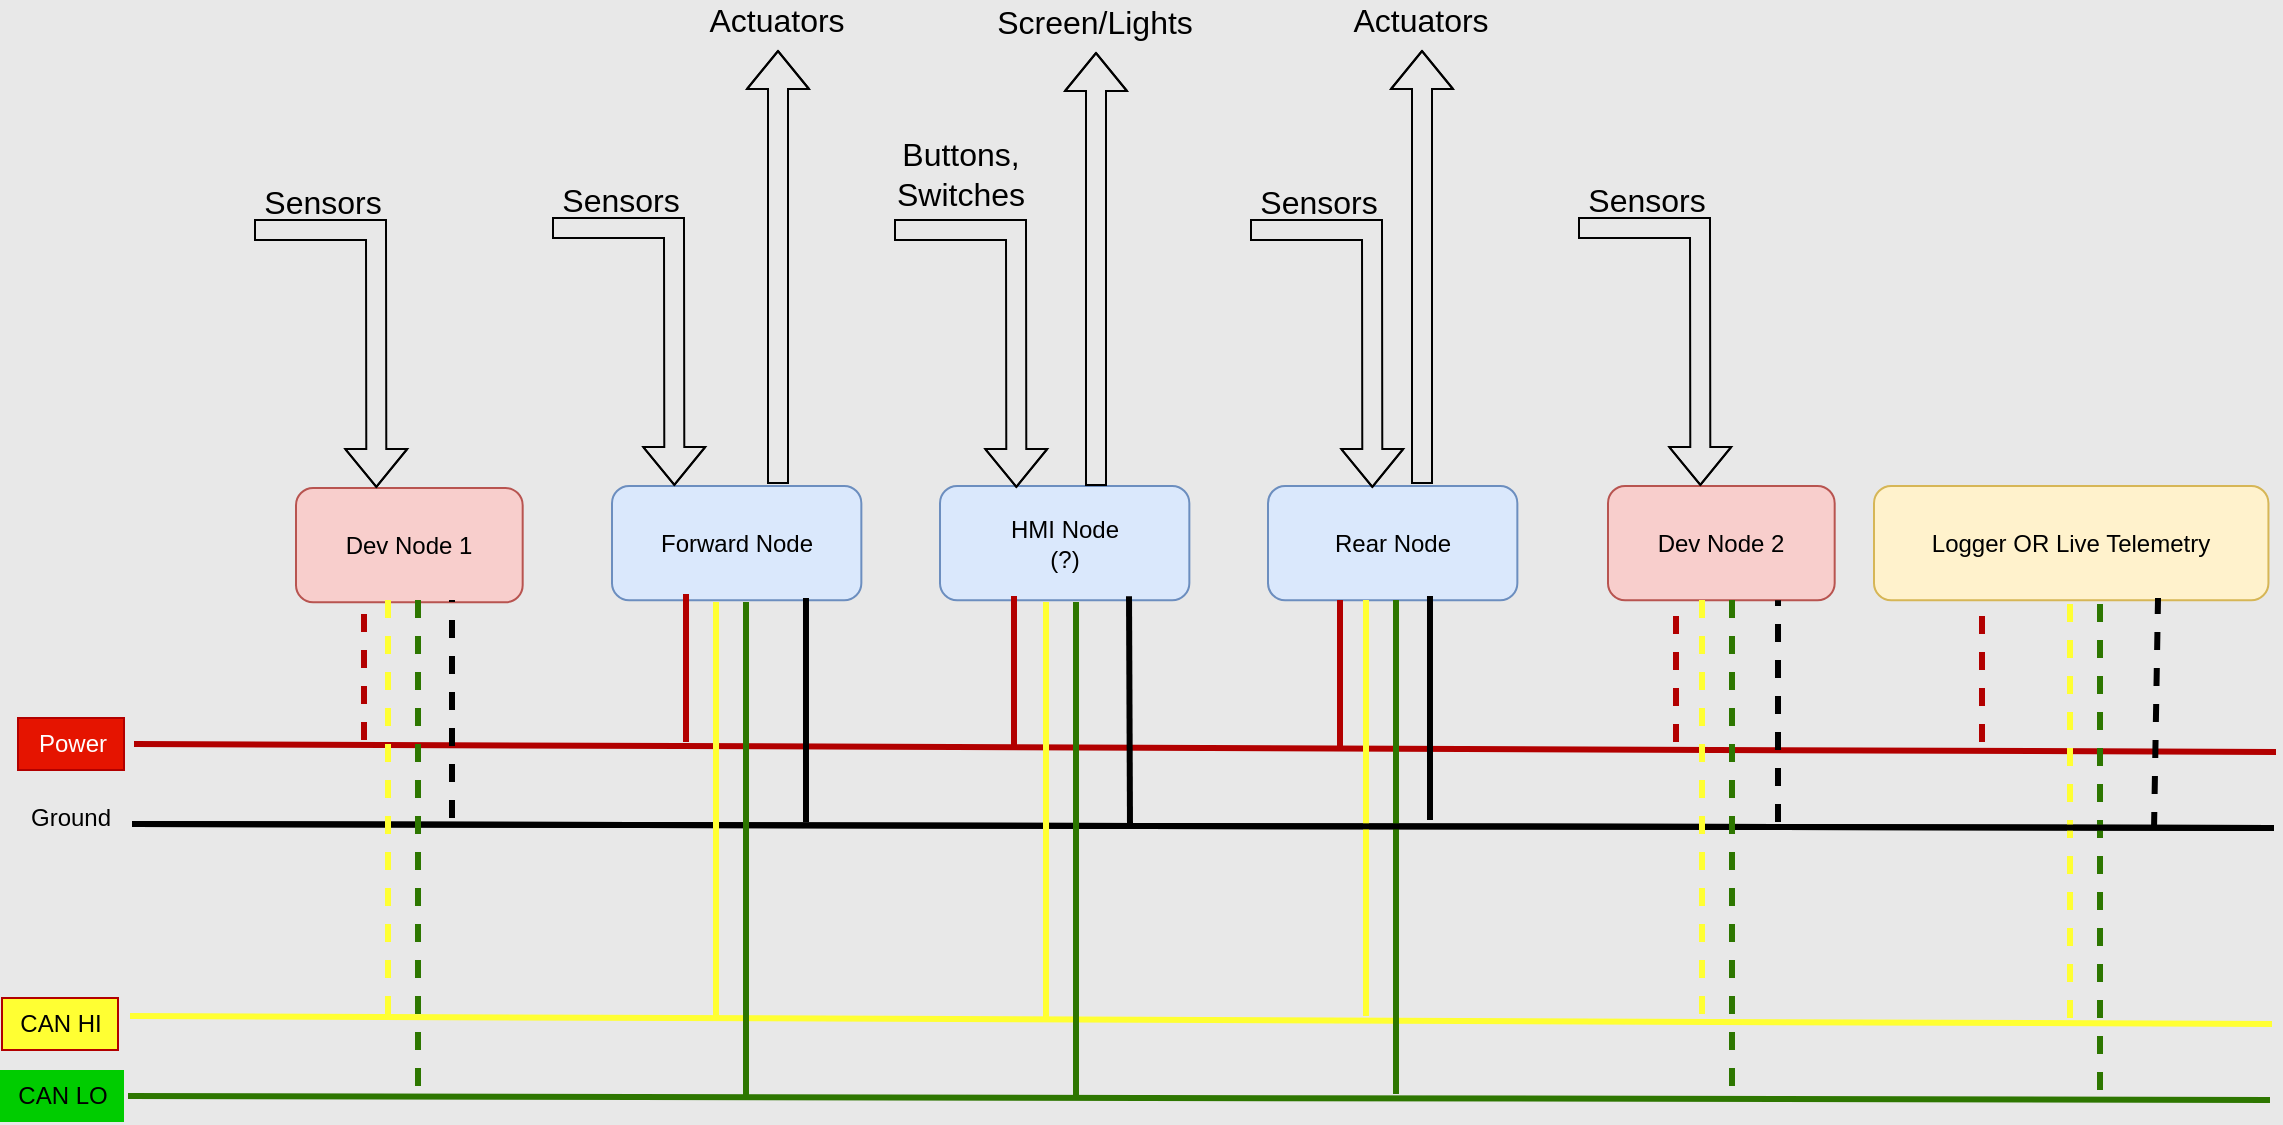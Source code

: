 <mxfile version="20.3.2" type="github">
  <diagram id="xZfFwY7MKwCHQ2jlt0gH" name="Page-1">
    <mxGraphModel dx="3342" dy="3753" grid="0" gridSize="10" guides="0" tooltips="1" connect="1" arrows="0" fold="1" page="1" pageScale="1" pageWidth="1169" pageHeight="827" background="#E8E8E8" math="0" shadow="0">
      <root>
        <mxCell id="0" />
        <mxCell id="1" parent="0" />
        <mxCell id="XrCBsZc2MaONhhPfoXOV-4" value="&lt;div&gt;Forward Node&lt;/div&gt;" style="rounded=1;whiteSpace=wrap;html=1;fillColor=#dae8fc;strokeColor=#6c8ebf;" parent="1" vertex="1">
          <mxGeometry x="317" y="-2094.004" width="124.676" height="57.141" as="geometry" />
        </mxCell>
        <mxCell id="XrCBsZc2MaONhhPfoXOV-5" value="&lt;div&gt;HMI Node&lt;br&gt;&lt;/div&gt;(?)" style="rounded=1;whiteSpace=wrap;html=1;fillColor=#dae8fc;strokeColor=#6c8ebf;" parent="1" vertex="1">
          <mxGeometry x="481" y="-2094.004" width="124.676" height="57.141" as="geometry" />
        </mxCell>
        <mxCell id="XrCBsZc2MaONhhPfoXOV-6" value="Rear Node" style="rounded=1;whiteSpace=wrap;html=1;fillColor=#dae8fc;strokeColor=#6c8ebf;" parent="1" vertex="1">
          <mxGeometry x="645" y="-2094.004" width="124.676" height="57.141" as="geometry" />
        </mxCell>
        <mxCell id="XrCBsZc2MaONhhPfoXOV-7" value="Logger OR Live Telemetry" style="rounded=1;whiteSpace=wrap;html=1;fillColor=#fff2cc;strokeColor=#d6b656;" parent="1" vertex="1">
          <mxGeometry x="948.003" y="-2094.004" width="197.214" height="57.141" as="geometry" />
        </mxCell>
        <mxCell id="XrCBsZc2MaONhhPfoXOV-15" value="Dev Node 1" style="rounded=1;whiteSpace=wrap;html=1;fillColor=#f8cecc;strokeColor=#b85450;" parent="1" vertex="1">
          <mxGeometry x="159.001" y="-2093.004" width="113.341" height="57.141" as="geometry" />
        </mxCell>
        <mxCell id="XrCBsZc2MaONhhPfoXOV-16" value="Dev Node 2" style="rounded=1;whiteSpace=wrap;html=1;fillColor=#f8cecc;strokeColor=#b85450;" parent="1" vertex="1">
          <mxGeometry x="815" y="-2094.004" width="113.341" height="57.141" as="geometry" />
        </mxCell>
        <mxCell id="MxM9bPDEYfuJ7olLyZAx-2" value="" style="endArrow=none;html=1;rounded=0;strokeWidth=3;endSize=7;fillColor=#e51400;strokeColor=#B20000;" parent="1" edge="1">
          <mxGeometry width="50" height="50" relative="1" as="geometry">
            <mxPoint x="78" y="-1965" as="sourcePoint" />
            <mxPoint x="1149" y="-1961" as="targetPoint" />
          </mxGeometry>
        </mxCell>
        <mxCell id="MxM9bPDEYfuJ7olLyZAx-3" value="" style="endArrow=none;html=1;rounded=0;strokeWidth=3;endSize=7;" parent="1" edge="1">
          <mxGeometry width="50" height="50" relative="1" as="geometry">
            <mxPoint x="77" y="-1925" as="sourcePoint" />
            <mxPoint x="1148" y="-1923" as="targetPoint" />
          </mxGeometry>
        </mxCell>
        <mxCell id="MxM9bPDEYfuJ7olLyZAx-4" value="Power" style="text;html=1;align=center;verticalAlign=middle;resizable=0;points=[];autosize=1;strokeColor=#B20000;fillColor=#e51400;fontColor=#ffffff;" parent="1" vertex="1">
          <mxGeometry x="20" y="-1978" width="53" height="26" as="geometry" />
        </mxCell>
        <mxCell id="MxM9bPDEYfuJ7olLyZAx-6" value="Ground" style="text;html=1;align=center;verticalAlign=middle;resizable=0;points=[];autosize=1;" parent="1" vertex="1">
          <mxGeometry x="16" y="-1941" width="59" height="26" as="geometry" />
        </mxCell>
        <mxCell id="MxM9bPDEYfuJ7olLyZAx-7" value="" style="endArrow=none;html=1;rounded=0;strokeWidth=3;endSize=7;exitX=0.75;exitY=1;exitDx=0;exitDy=0;" parent="1" edge="1">
          <mxGeometry width="50" height="50" relative="1" as="geometry">
            <mxPoint x="575.507" y="-2038.862" as="sourcePoint" />
            <mxPoint x="576" y="-1924" as="targetPoint" />
          </mxGeometry>
        </mxCell>
        <mxCell id="MxM9bPDEYfuJ7olLyZAx-8" value="" style="endArrow=none;html=1;rounded=0;strokeWidth=3;endSize=7;exitX=0.75;exitY=1;exitDx=0;exitDy=0;" parent="1" edge="1">
          <mxGeometry width="50" height="50" relative="1" as="geometry">
            <mxPoint x="725.997" y="-2039.002" as="sourcePoint" />
            <mxPoint x="726" y="-1927" as="targetPoint" />
          </mxGeometry>
        </mxCell>
        <mxCell id="MxM9bPDEYfuJ7olLyZAx-9" value="" style="endArrow=none;html=1;rounded=0;strokeWidth=3;endSize=7;exitX=0.75;exitY=1;exitDx=0;exitDy=0;" parent="1" edge="1">
          <mxGeometry width="50" height="50" relative="1" as="geometry">
            <mxPoint x="413.997" y="-2038.002" as="sourcePoint" />
            <mxPoint x="414" y="-1926" as="targetPoint" />
          </mxGeometry>
        </mxCell>
        <mxCell id="MxM9bPDEYfuJ7olLyZAx-10" value="" style="endArrow=none;dashed=1;html=1;rounded=0;strokeWidth=3;endSize=7;" parent="1" edge="1">
          <mxGeometry width="50" height="50" relative="1" as="geometry">
            <mxPoint x="237" y="-1928" as="sourcePoint" />
            <mxPoint x="237" y="-2037" as="targetPoint" />
          </mxGeometry>
        </mxCell>
        <mxCell id="MxM9bPDEYfuJ7olLyZAx-11" value="" style="endArrow=none;dashed=1;html=1;rounded=0;strokeWidth=3;endSize=7;entryX=0.75;entryY=1;entryDx=0;entryDy=0;" parent="1" target="XrCBsZc2MaONhhPfoXOV-16" edge="1">
          <mxGeometry width="50" height="50" relative="1" as="geometry">
            <mxPoint x="900" y="-1926" as="sourcePoint" />
            <mxPoint x="900.012" y="-2038.005" as="targetPoint" />
          </mxGeometry>
        </mxCell>
        <mxCell id="MxM9bPDEYfuJ7olLyZAx-12" value="" style="endArrow=none;dashed=1;html=1;rounded=0;strokeWidth=3;endSize=7;entryX=0.653;entryY=1.015;entryDx=0;entryDy=0;entryPerimeter=0;" parent="1" edge="1">
          <mxGeometry width="50" height="50" relative="1" as="geometry">
            <mxPoint x="1088" y="-1921.99" as="sourcePoint" />
            <mxPoint x="1090.012" y="-2037.995" as="targetPoint" />
          </mxGeometry>
        </mxCell>
        <mxCell id="MxM9bPDEYfuJ7olLyZAx-13" value="" style="endArrow=none;dashed=1;html=1;rounded=0;strokeWidth=3;endSize=7;fillColor=#e51400;strokeColor=#B20000;" parent="1" edge="1">
          <mxGeometry width="50" height="50" relative="1" as="geometry">
            <mxPoint x="193" y="-1967" as="sourcePoint" />
            <mxPoint x="193" y="-2035" as="targetPoint" />
          </mxGeometry>
        </mxCell>
        <mxCell id="MxM9bPDEYfuJ7olLyZAx-15" value="" style="endArrow=none;dashed=1;html=1;rounded=0;strokeWidth=3;endSize=7;fillColor=#e51400;strokeColor=#B20000;" parent="1" edge="1">
          <mxGeometry width="50" height="50" relative="1" as="geometry">
            <mxPoint x="849" y="-1966" as="sourcePoint" />
            <mxPoint x="849" y="-2034" as="targetPoint" />
          </mxGeometry>
        </mxCell>
        <mxCell id="MxM9bPDEYfuJ7olLyZAx-16" value="" style="endArrow=none;dashed=1;html=1;rounded=0;strokeWidth=3;endSize=7;fillColor=#e51400;strokeColor=#B20000;" parent="1" edge="1">
          <mxGeometry width="50" height="50" relative="1" as="geometry">
            <mxPoint x="1002" y="-1966" as="sourcePoint" />
            <mxPoint x="1002" y="-2034" as="targetPoint" />
          </mxGeometry>
        </mxCell>
        <mxCell id="MxM9bPDEYfuJ7olLyZAx-17" value="" style="endArrow=none;html=1;rounded=0;strokeWidth=3;endSize=7;fillColor=#e51400;strokeColor=#B20000;" parent="1" edge="1">
          <mxGeometry width="50" height="50" relative="1" as="geometry">
            <mxPoint x="354" y="-1966" as="sourcePoint" />
            <mxPoint x="354" y="-2040" as="targetPoint" />
          </mxGeometry>
        </mxCell>
        <mxCell id="MxM9bPDEYfuJ7olLyZAx-18" value="" style="endArrow=none;html=1;rounded=0;strokeWidth=3;endSize=7;fillColor=#e51400;strokeColor=#B20000;" parent="1" edge="1">
          <mxGeometry width="50" height="50" relative="1" as="geometry">
            <mxPoint x="518" y="-1962" as="sourcePoint" />
            <mxPoint x="518" y="-2039" as="targetPoint" />
          </mxGeometry>
        </mxCell>
        <mxCell id="MxM9bPDEYfuJ7olLyZAx-20" value="" style="endArrow=none;html=1;rounded=0;strokeWidth=3;endSize=7;fillColor=#e51400;strokeColor=#B20000;" parent="1" edge="1">
          <mxGeometry width="50" height="50" relative="1" as="geometry">
            <mxPoint x="681" y="-1963" as="sourcePoint" />
            <mxPoint x="681" y="-2037" as="targetPoint" />
          </mxGeometry>
        </mxCell>
        <mxCell id="Lm6TPOABvvp6r9pYX8W7-11" value="" style="endArrow=none;html=1;rounded=0;strokeWidth=3;endSize=7;fillColor=#fff2cc;strokeColor=#FFFF33;" parent="1" edge="1">
          <mxGeometry width="50" height="50" relative="1" as="geometry">
            <mxPoint x="76" y="-1829" as="sourcePoint" />
            <mxPoint x="1147" y="-1825" as="targetPoint" />
          </mxGeometry>
        </mxCell>
        <mxCell id="Lm6TPOABvvp6r9pYX8W7-12" value="" style="endArrow=none;html=1;rounded=0;strokeWidth=3;endSize=7;fillColor=#60a917;strokeColor=#2D7600;" parent="1" edge="1">
          <mxGeometry width="50" height="50" relative="1" as="geometry">
            <mxPoint x="75" y="-1789" as="sourcePoint" />
            <mxPoint x="1146" y="-1787" as="targetPoint" />
          </mxGeometry>
        </mxCell>
        <mxCell id="stVZaGkK6ll8zZ048UqH-1" value="" style="endArrow=none;html=1;rounded=0;strokeWidth=3;endSize=7;fillColor=#60a917;strokeColor=#2D7600;dashed=1;" edge="1" parent="1">
          <mxGeometry width="50" height="50" relative="1" as="geometry">
            <mxPoint x="1061" y="-2035" as="sourcePoint" />
            <mxPoint x="1061" y="-1788" as="targetPoint" />
          </mxGeometry>
        </mxCell>
        <mxCell id="stVZaGkK6ll8zZ048UqH-2" value="" style="endArrow=none;html=1;rounded=0;strokeWidth=3;endSize=7;fillColor=#ffff88;strokeColor=#FFFF33;dashed=1;" edge="1" parent="1">
          <mxGeometry width="50" height="50" relative="1" as="geometry">
            <mxPoint x="1046" y="-2035" as="sourcePoint" />
            <mxPoint x="1046" y="-1827" as="targetPoint" />
          </mxGeometry>
        </mxCell>
        <mxCell id="stVZaGkK6ll8zZ048UqH-3" value="" style="endArrow=none;html=1;rounded=0;strokeWidth=3;endSize=7;fillColor=#60a917;strokeColor=#2D7600;" edge="1" parent="1">
          <mxGeometry width="50" height="50" relative="1" as="geometry">
            <mxPoint x="709" y="-2037" as="sourcePoint" />
            <mxPoint x="709" y="-1790" as="targetPoint" />
          </mxGeometry>
        </mxCell>
        <mxCell id="stVZaGkK6ll8zZ048UqH-4" value="" style="endArrow=none;html=1;rounded=0;strokeWidth=3;endSize=7;fillColor=#ffff88;strokeColor=#FFFF33;" edge="1" parent="1">
          <mxGeometry width="50" height="50" relative="1" as="geometry">
            <mxPoint x="694" y="-2037" as="sourcePoint" />
            <mxPoint x="694" y="-1829" as="targetPoint" />
          </mxGeometry>
        </mxCell>
        <mxCell id="stVZaGkK6ll8zZ048UqH-9" value="" style="endArrow=none;html=1;rounded=0;strokeWidth=3;endSize=7;" edge="1" parent="1">
          <mxGeometry width="50" height="50" relative="1" as="geometry">
            <mxPoint x="77" y="-1925" as="sourcePoint" />
            <mxPoint x="1148" y="-1923" as="targetPoint" />
          </mxGeometry>
        </mxCell>
        <mxCell id="stVZaGkK6ll8zZ048UqH-10" value="" style="endArrow=none;html=1;rounded=0;strokeWidth=3;endSize=7;fillColor=#60a917;strokeColor=#2D7600;" edge="1" parent="1">
          <mxGeometry width="50" height="50" relative="1" as="geometry">
            <mxPoint x="549" y="-2036" as="sourcePoint" />
            <mxPoint x="549" y="-1789" as="targetPoint" />
          </mxGeometry>
        </mxCell>
        <mxCell id="stVZaGkK6ll8zZ048UqH-11" value="" style="endArrow=none;html=1;rounded=0;strokeWidth=3;endSize=7;fillColor=#ffff88;strokeColor=#FFFF33;" edge="1" parent="1">
          <mxGeometry width="50" height="50" relative="1" as="geometry">
            <mxPoint x="534" y="-2036" as="sourcePoint" />
            <mxPoint x="534" y="-1828" as="targetPoint" />
          </mxGeometry>
        </mxCell>
        <mxCell id="stVZaGkK6ll8zZ048UqH-12" value="" style="endArrow=none;html=1;rounded=0;strokeWidth=3;endSize=7;fillColor=#60a917;strokeColor=#2D7600;" edge="1" parent="1">
          <mxGeometry width="50" height="50" relative="1" as="geometry">
            <mxPoint x="384" y="-2036" as="sourcePoint" />
            <mxPoint x="384" y="-1789" as="targetPoint" />
          </mxGeometry>
        </mxCell>
        <mxCell id="stVZaGkK6ll8zZ048UqH-13" value="" style="endArrow=none;html=1;rounded=0;strokeWidth=3;endSize=7;fillColor=#ffff88;strokeColor=#FFFF33;" edge="1" parent="1">
          <mxGeometry width="50" height="50" relative="1" as="geometry">
            <mxPoint x="369" y="-2036" as="sourcePoint" />
            <mxPoint x="369" y="-1828" as="targetPoint" />
          </mxGeometry>
        </mxCell>
        <mxCell id="stVZaGkK6ll8zZ048UqH-14" value="" style="endArrow=none;html=1;rounded=0;strokeWidth=3;endSize=7;fillColor=#60a917;strokeColor=#2D7600;dashed=1;" edge="1" parent="1">
          <mxGeometry width="50" height="50" relative="1" as="geometry">
            <mxPoint x="877" y="-2037" as="sourcePoint" />
            <mxPoint x="877" y="-1790" as="targetPoint" />
          </mxGeometry>
        </mxCell>
        <mxCell id="stVZaGkK6ll8zZ048UqH-15" value="" style="endArrow=none;html=1;rounded=0;strokeWidth=3;endSize=7;fillColor=#ffff88;strokeColor=#FFFF33;dashed=1;" edge="1" parent="1">
          <mxGeometry width="50" height="50" relative="1" as="geometry">
            <mxPoint x="862" y="-2037" as="sourcePoint" />
            <mxPoint x="862" y="-1829" as="targetPoint" />
          </mxGeometry>
        </mxCell>
        <mxCell id="stVZaGkK6ll8zZ048UqH-16" value="" style="endArrow=none;html=1;rounded=0;strokeWidth=3;endSize=7;fillColor=#60a917;strokeColor=#2D7600;dashed=1;" edge="1" parent="1">
          <mxGeometry width="50" height="50" relative="1" as="geometry">
            <mxPoint x="220" y="-2037" as="sourcePoint" />
            <mxPoint x="220" y="-1790" as="targetPoint" />
          </mxGeometry>
        </mxCell>
        <mxCell id="stVZaGkK6ll8zZ048UqH-17" value="" style="endArrow=none;html=1;rounded=0;strokeWidth=3;endSize=7;fillColor=#ffff88;strokeColor=#FFFF33;dashed=1;" edge="1" parent="1">
          <mxGeometry width="50" height="50" relative="1" as="geometry">
            <mxPoint x="205" y="-2037" as="sourcePoint" />
            <mxPoint x="205" y="-1829" as="targetPoint" />
          </mxGeometry>
        </mxCell>
        <mxCell id="stVZaGkK6ll8zZ048UqH-18" value="CAN HI" style="text;html=1;align=center;verticalAlign=middle;resizable=0;points=[];autosize=1;strokeColor=#B20000;fillColor=#FFFF33;fontColor=#000000;" vertex="1" parent="1">
          <mxGeometry x="12" y="-1838" width="58" height="26" as="geometry" />
        </mxCell>
        <mxCell id="stVZaGkK6ll8zZ048UqH-19" value="CAN LO" style="text;html=1;align=center;verticalAlign=middle;resizable=0;points=[];autosize=1;fillColor=#00CC00;dashed=1;" vertex="1" parent="1">
          <mxGeometry x="11" y="-1802" width="62" height="26" as="geometry" />
        </mxCell>
        <mxCell id="stVZaGkK6ll8zZ048UqH-30" value="" style="shape=flexArrow;endArrow=classic;html=1;rounded=0;strokeColor=#000000;fontColor=#000000;entryX=0.25;entryY=0;entryDx=0;entryDy=0;labelBackgroundColor=none;" edge="1" parent="1" target="XrCBsZc2MaONhhPfoXOV-4">
          <mxGeometry width="50" height="50" relative="1" as="geometry">
            <mxPoint x="287" y="-2223" as="sourcePoint" />
            <mxPoint x="609" y="-1862" as="targetPoint" />
            <Array as="points">
              <mxPoint x="348" y="-2223" />
            </Array>
          </mxGeometry>
        </mxCell>
        <mxCell id="stVZaGkK6ll8zZ048UqH-31" value="&lt;div style=&quot;font-size: 16px;&quot;&gt;Sensors&lt;/div&gt;" style="edgeLabel;html=1;align=center;verticalAlign=middle;resizable=0;points=[];fontColor=#000000;fontSize=16;labelBackgroundColor=none;" vertex="1" connectable="0" parent="stVZaGkK6ll8zZ048UqH-30">
          <mxGeometry x="-0.579" y="-3" relative="1" as="geometry">
            <mxPoint x="-6" y="-17" as="offset" />
          </mxGeometry>
        </mxCell>
        <mxCell id="stVZaGkK6ll8zZ048UqH-32" value="" style="shape=flexArrow;endArrow=classic;html=1;rounded=0;strokeColor=#000000;fontColor=#000000;entryX=0.25;entryY=0;entryDx=0;entryDy=0;labelBackgroundColor=none;" edge="1" parent="1">
          <mxGeometry width="50" height="50" relative="1" as="geometry">
            <mxPoint x="636" y="-2222" as="sourcePoint" />
            <mxPoint x="697.169" y="-2093.004" as="targetPoint" />
            <Array as="points">
              <mxPoint x="697" y="-2222" />
            </Array>
          </mxGeometry>
        </mxCell>
        <mxCell id="stVZaGkK6ll8zZ048UqH-33" value="&lt;div style=&quot;font-size: 16px;&quot;&gt;Sensors&lt;/div&gt;" style="edgeLabel;html=1;align=center;verticalAlign=middle;resizable=0;points=[];fontColor=#000000;fontSize=16;labelBackgroundColor=none;" vertex="1" connectable="0" parent="stVZaGkK6ll8zZ048UqH-32">
          <mxGeometry x="-0.579" y="-3" relative="1" as="geometry">
            <mxPoint x="-6" y="-17" as="offset" />
          </mxGeometry>
        </mxCell>
        <mxCell id="stVZaGkK6ll8zZ048UqH-34" value="" style="shape=flexArrow;endArrow=classic;html=1;rounded=0;strokeColor=#000000;fontColor=#000000;entryX=0.25;entryY=0;entryDx=0;entryDy=0;labelBackgroundColor=none;" edge="1" parent="1">
          <mxGeometry width="50" height="50" relative="1" as="geometry">
            <mxPoint x="800" y="-2223" as="sourcePoint" />
            <mxPoint x="861.169" y="-2094.004" as="targetPoint" />
            <Array as="points">
              <mxPoint x="861" y="-2223" />
            </Array>
          </mxGeometry>
        </mxCell>
        <mxCell id="stVZaGkK6ll8zZ048UqH-35" value="&lt;div style=&quot;font-size: 16px;&quot;&gt;Sensors&lt;/div&gt;" style="edgeLabel;html=1;align=center;verticalAlign=middle;resizable=0;points=[];fontColor=#000000;fontSize=16;labelBackgroundColor=none;" vertex="1" connectable="0" parent="stVZaGkK6ll8zZ048UqH-34">
          <mxGeometry x="-0.579" y="-3" relative="1" as="geometry">
            <mxPoint x="-6" y="-17" as="offset" />
          </mxGeometry>
        </mxCell>
        <mxCell id="stVZaGkK6ll8zZ048UqH-38" value="" style="shape=flexArrow;endArrow=classic;html=1;rounded=0;strokeColor=#000000;fontColor=#000000;entryX=0.25;entryY=0;entryDx=0;entryDy=0;labelBackgroundColor=none;" edge="1" parent="1">
          <mxGeometry width="50" height="50" relative="1" as="geometry">
            <mxPoint x="138" y="-2222" as="sourcePoint" />
            <mxPoint x="199.169" y="-2093.004" as="targetPoint" />
            <Array as="points">
              <mxPoint x="199" y="-2222" />
            </Array>
          </mxGeometry>
        </mxCell>
        <mxCell id="stVZaGkK6ll8zZ048UqH-39" value="&lt;div style=&quot;font-size: 16px;&quot;&gt;Sensors&lt;/div&gt;" style="edgeLabel;html=1;align=center;verticalAlign=middle;resizable=0;points=[];fontColor=#000000;fontSize=16;labelBackgroundColor=none;" vertex="1" connectable="0" parent="stVZaGkK6ll8zZ048UqH-38">
          <mxGeometry x="-0.579" y="-3" relative="1" as="geometry">
            <mxPoint x="-6" y="-17" as="offset" />
          </mxGeometry>
        </mxCell>
        <mxCell id="stVZaGkK6ll8zZ048UqH-41" value="" style="shape=flexArrow;endArrow=classic;html=1;rounded=0;strokeColor=#000000;fontColor=#000000;entryX=0.25;entryY=0;entryDx=0;entryDy=0;labelBackgroundColor=none;" edge="1" parent="1">
          <mxGeometry width="50" height="50" relative="1" as="geometry">
            <mxPoint x="458" y="-2222" as="sourcePoint" />
            <mxPoint x="519.169" y="-2093.004" as="targetPoint" />
            <Array as="points">
              <mxPoint x="519" y="-2222" />
            </Array>
          </mxGeometry>
        </mxCell>
        <mxCell id="stVZaGkK6ll8zZ048UqH-42" value="&lt;div&gt;Buttons,&lt;/div&gt;&lt;div&gt;Switches&lt;br&gt;&lt;/div&gt;" style="edgeLabel;html=1;align=center;verticalAlign=middle;resizable=0;points=[];fontColor=#000000;fontSize=16;labelBackgroundColor=none;" vertex="1" connectable="0" parent="stVZaGkK6ll8zZ048UqH-41">
          <mxGeometry x="-0.579" y="-3" relative="1" as="geometry">
            <mxPoint x="-7" y="-31" as="offset" />
          </mxGeometry>
        </mxCell>
        <mxCell id="stVZaGkK6ll8zZ048UqH-43" value="" style="shape=flexArrow;endArrow=classic;html=1;rounded=0;strokeColor=#000000;fontColor=#000000;labelBackgroundColor=none;" edge="1" parent="1">
          <mxGeometry width="50" height="50" relative="1" as="geometry">
            <mxPoint x="722" y="-2095" as="sourcePoint" />
            <mxPoint x="722" y="-2312" as="targetPoint" />
            <Array as="points">
              <mxPoint x="722" y="-2263" />
            </Array>
          </mxGeometry>
        </mxCell>
        <mxCell id="stVZaGkK6ll8zZ048UqH-44" value="Actuators" style="edgeLabel;html=1;align=center;verticalAlign=middle;resizable=0;points=[];fontColor=#000000;fontSize=16;labelBackgroundColor=none;" vertex="1" connectable="0" parent="stVZaGkK6ll8zZ048UqH-43">
          <mxGeometry x="-0.579" y="-3" relative="1" as="geometry">
            <mxPoint x="-4" y="-187" as="offset" />
          </mxGeometry>
        </mxCell>
        <mxCell id="stVZaGkK6ll8zZ048UqH-45" value="" style="shape=flexArrow;endArrow=classic;html=1;rounded=0;strokeColor=#000000;fontColor=#000000;labelBackgroundColor=none;" edge="1" parent="1">
          <mxGeometry width="50" height="50" relative="1" as="geometry">
            <mxPoint x="400" y="-2095" as="sourcePoint" />
            <mxPoint x="400" y="-2312" as="targetPoint" />
            <Array as="points">
              <mxPoint x="400" y="-2263" />
            </Array>
          </mxGeometry>
        </mxCell>
        <mxCell id="stVZaGkK6ll8zZ048UqH-46" value="Actuators" style="edgeLabel;html=1;align=center;verticalAlign=middle;resizable=0;points=[];fontColor=#000000;fontSize=16;labelBackgroundColor=none;" vertex="1" connectable="0" parent="stVZaGkK6ll8zZ048UqH-45">
          <mxGeometry x="-0.579" y="-3" relative="1" as="geometry">
            <mxPoint x="-4" y="-187" as="offset" />
          </mxGeometry>
        </mxCell>
        <mxCell id="stVZaGkK6ll8zZ048UqH-47" value="" style="shape=flexArrow;endArrow=classic;html=1;rounded=0;strokeColor=#000000;fontColor=#000000;labelBackgroundColor=none;" edge="1" parent="1">
          <mxGeometry width="50" height="50" relative="1" as="geometry">
            <mxPoint x="559" y="-2094" as="sourcePoint" />
            <mxPoint x="559" y="-2311" as="targetPoint" />
            <Array as="points">
              <mxPoint x="559" y="-2262" />
            </Array>
          </mxGeometry>
        </mxCell>
        <mxCell id="stVZaGkK6ll8zZ048UqH-48" value="Screen/Lights" style="edgeLabel;html=1;align=center;verticalAlign=middle;resizable=0;points=[];fontColor=#000000;fontSize=16;labelBackgroundColor=none;" vertex="1" connectable="0" parent="stVZaGkK6ll8zZ048UqH-47">
          <mxGeometry x="-0.579" y="-3" relative="1" as="geometry">
            <mxPoint x="-4" y="-187" as="offset" />
          </mxGeometry>
        </mxCell>
      </root>
    </mxGraphModel>
  </diagram>
</mxfile>
